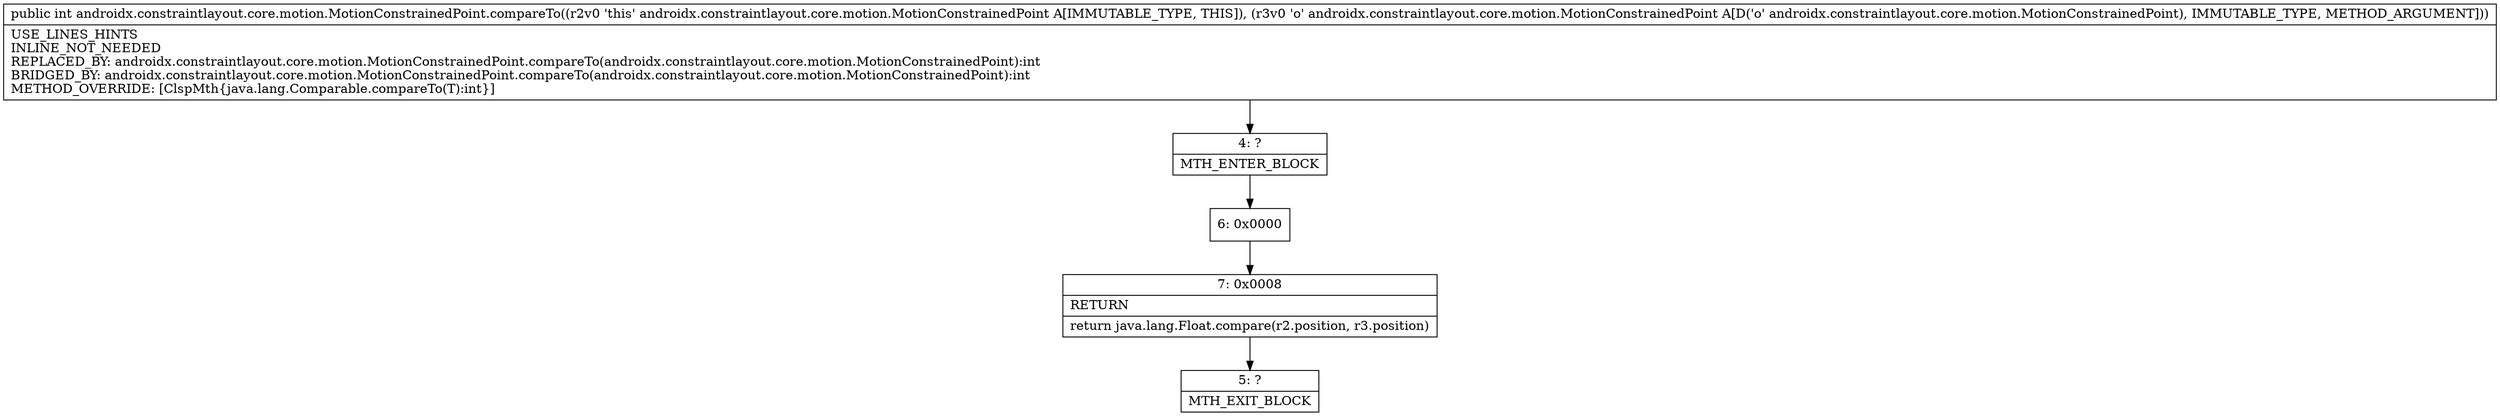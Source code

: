digraph "CFG forandroidx.constraintlayout.core.motion.MotionConstrainedPoint.compareTo(Landroidx\/constraintlayout\/core\/motion\/MotionConstrainedPoint;)I" {
Node_4 [shape=record,label="{4\:\ ?|MTH_ENTER_BLOCK\l}"];
Node_6 [shape=record,label="{6\:\ 0x0000}"];
Node_7 [shape=record,label="{7\:\ 0x0008|RETURN\l|return java.lang.Float.compare(r2.position, r3.position)\l}"];
Node_5 [shape=record,label="{5\:\ ?|MTH_EXIT_BLOCK\l}"];
MethodNode[shape=record,label="{public int androidx.constraintlayout.core.motion.MotionConstrainedPoint.compareTo((r2v0 'this' androidx.constraintlayout.core.motion.MotionConstrainedPoint A[IMMUTABLE_TYPE, THIS]), (r3v0 'o' androidx.constraintlayout.core.motion.MotionConstrainedPoint A[D('o' androidx.constraintlayout.core.motion.MotionConstrainedPoint), IMMUTABLE_TYPE, METHOD_ARGUMENT]))  | USE_LINES_HINTS\lINLINE_NOT_NEEDED\lREPLACED_BY: androidx.constraintlayout.core.motion.MotionConstrainedPoint.compareTo(androidx.constraintlayout.core.motion.MotionConstrainedPoint):int\lBRIDGED_BY: androidx.constraintlayout.core.motion.MotionConstrainedPoint.compareTo(androidx.constraintlayout.core.motion.MotionConstrainedPoint):int\lMETHOD_OVERRIDE: [ClspMth\{java.lang.Comparable.compareTo(T):int\}]\l}"];
MethodNode -> Node_4;Node_4 -> Node_6;
Node_6 -> Node_7;
Node_7 -> Node_5;
}

